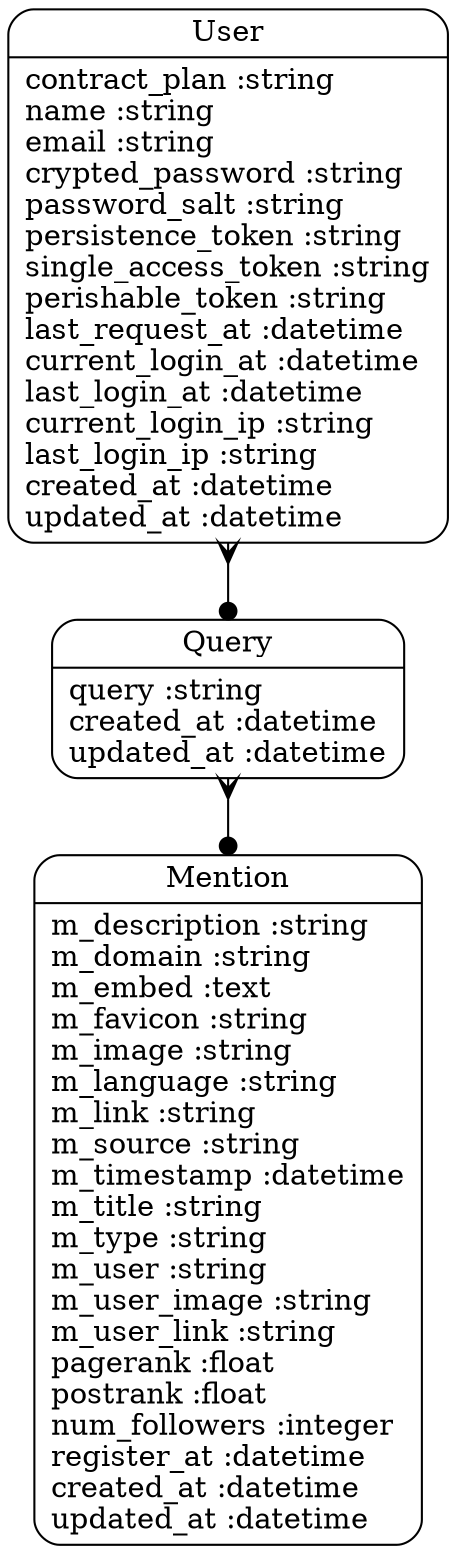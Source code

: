digraph models_diagram {
	graph[overlap=false, splines=true]
	"Mention" [shape=Mrecord, label="{Mention|m_description :string\lm_domain :string\lm_embed :text\lm_favicon :string\lm_image :string\lm_language :string\lm_link :string\lm_source :string\lm_timestamp :datetime\lm_title :string\lm_type :string\lm_user :string\lm_user_image :string\lm_user_link :string\lpagerank :float\lpostrank :float\lnum_followers :integer\lregister_at :datetime\lcreated_at :datetime\lupdated_at :datetime\l}"]
	"Query" [shape=Mrecord, label="{Query|query :string\lcreated_at :datetime\lupdated_at :datetime\l}"]
	"User" [shape=Mrecord, label="{User|contract_plan :string\lname :string\lemail :string\lcrypted_password :string\lpassword_salt :string\lpersistence_token :string\lsingle_access_token :string\lperishable_token :string\llast_request_at :datetime\lcurrent_login_at :datetime\llast_login_at :datetime\lcurrent_login_ip :string\llast_login_ip :string\lcreated_at :datetime\lupdated_at :datetime\l}"]
	"Query" -> "Mention" [arrowtail=crow, arrowhead=dot, dir=both]
	"User" -> "Query" [arrowtail=crow, arrowhead=dot, dir=both]
}
